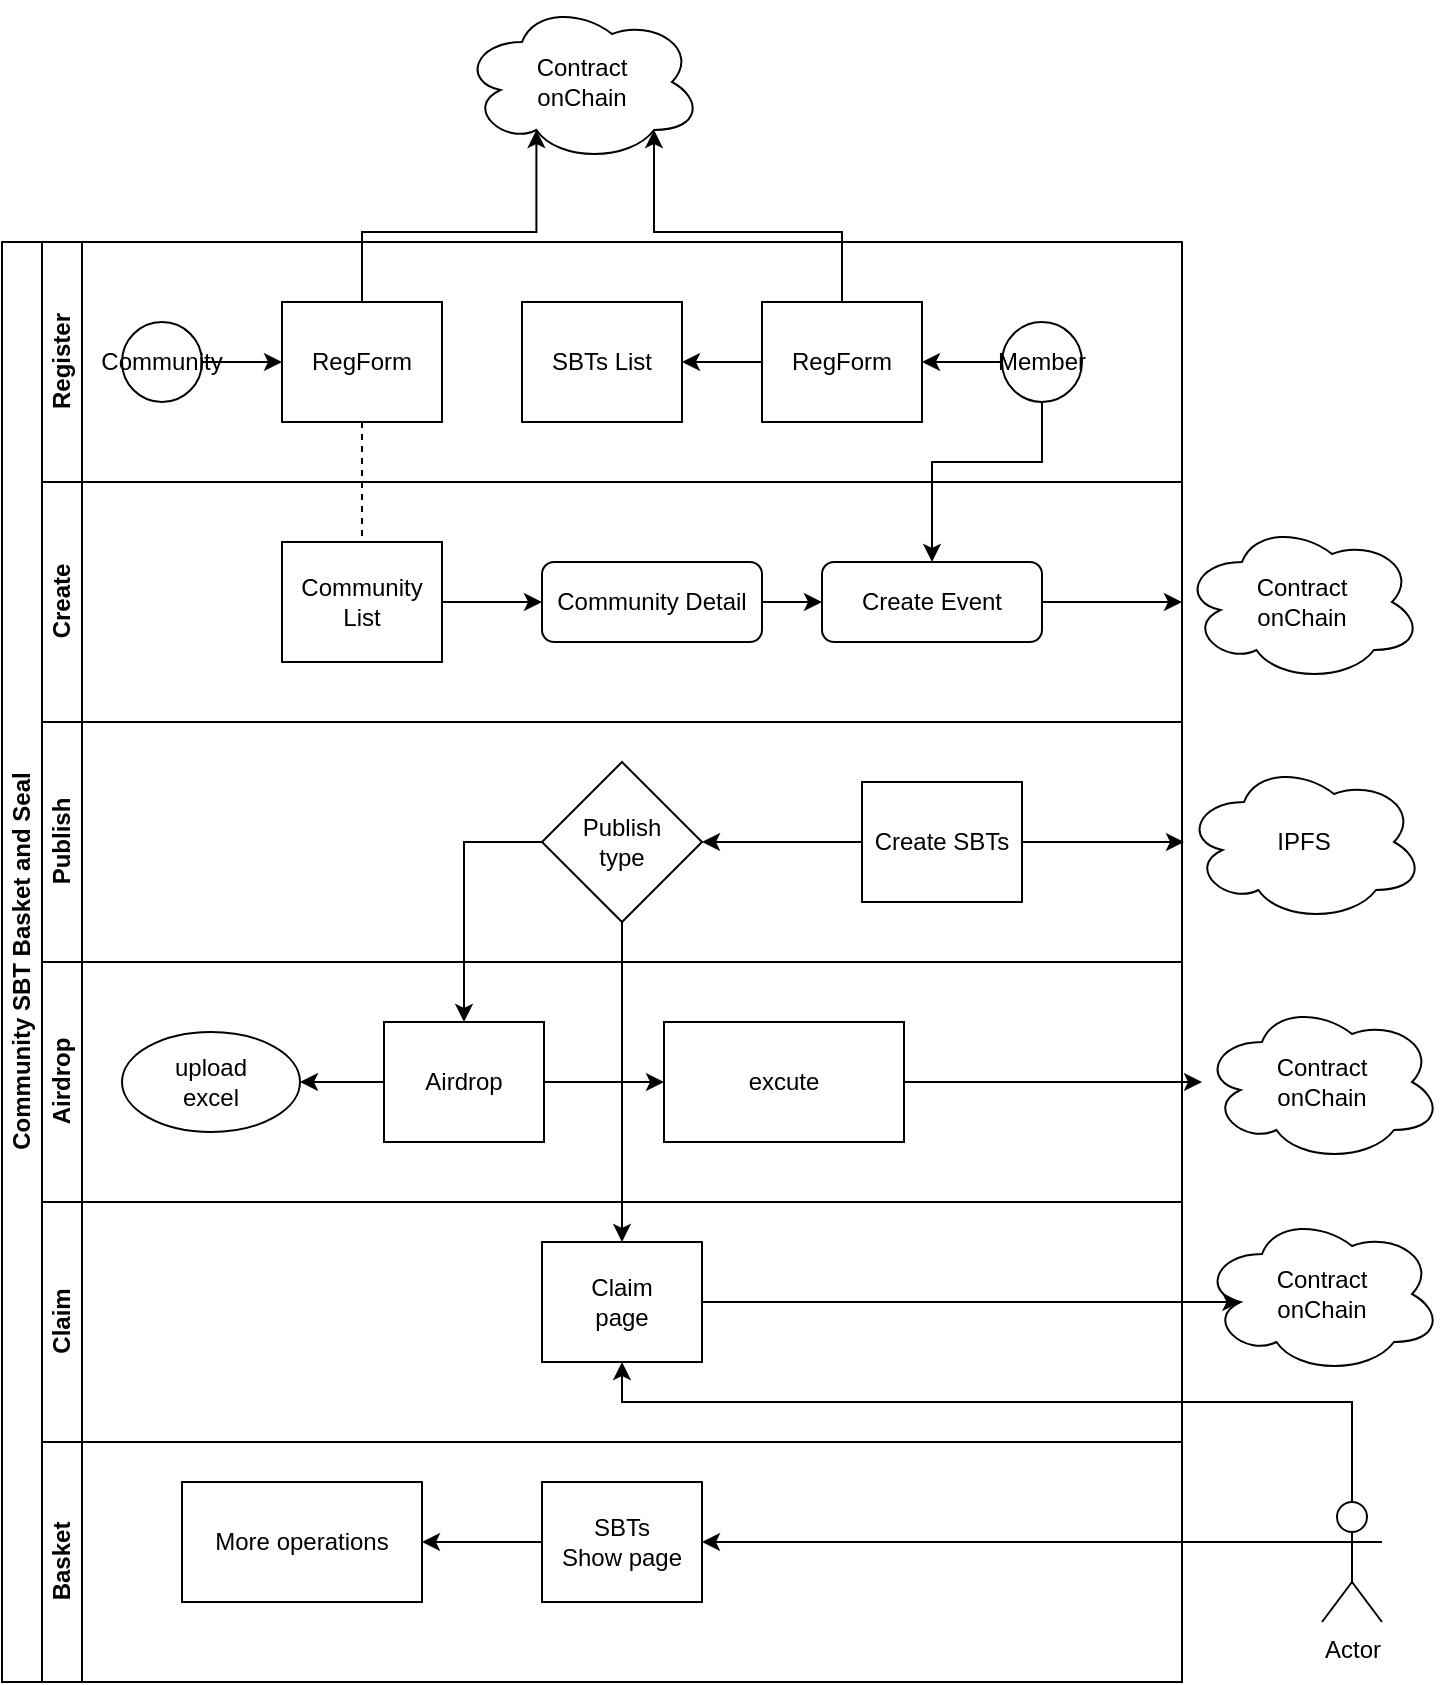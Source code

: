 <mxfile version="20.0.4" type="github">
  <diagram id="prtHgNgQTEPvFCAcTncT" name="Page-1">
    <mxGraphModel dx="901" dy="565" grid="1" gridSize="10" guides="1" tooltips="1" connect="1" arrows="1" fold="1" page="1" pageScale="1" pageWidth="827" pageHeight="1169" math="0" shadow="0">
      <root>
        <mxCell id="0" />
        <mxCell id="1" parent="0" />
        <mxCell id="dNxyNK7c78bLwvsdeMH5-19" value="Community SBT Basket and Seal" style="swimlane;html=1;childLayout=stackLayout;resizeParent=1;resizeParentMax=0;horizontal=0;startSize=20;horizontalStack=0;" parent="1" vertex="1">
          <mxGeometry x="120" y="120" width="590" height="720" as="geometry" />
        </mxCell>
        <mxCell id="dNxyNK7c78bLwvsdeMH5-27" value="" style="edgeStyle=orthogonalEdgeStyle;rounded=0;orthogonalLoop=1;jettySize=auto;html=1;dashed=1;endArrow=none;endFill=0;" parent="dNxyNK7c78bLwvsdeMH5-19" source="dNxyNK7c78bLwvsdeMH5-24" target="dNxyNK7c78bLwvsdeMH5-26" edge="1">
          <mxGeometry relative="1" as="geometry" />
        </mxCell>
        <mxCell id="dNxyNK7c78bLwvsdeMH5-20" value="Register" style="swimlane;html=1;startSize=20;horizontal=0;" parent="dNxyNK7c78bLwvsdeMH5-19" vertex="1">
          <mxGeometry x="20" width="570" height="120" as="geometry" />
        </mxCell>
        <mxCell id="dNxyNK7c78bLwvsdeMH5-25" value="" style="edgeStyle=orthogonalEdgeStyle;rounded=0;orthogonalLoop=1;jettySize=auto;html=1;" parent="dNxyNK7c78bLwvsdeMH5-20" source="dNxyNK7c78bLwvsdeMH5-23" target="dNxyNK7c78bLwvsdeMH5-24" edge="1">
          <mxGeometry relative="1" as="geometry" />
        </mxCell>
        <mxCell id="dNxyNK7c78bLwvsdeMH5-23" value="Community" style="ellipse;whiteSpace=wrap;html=1;shadow=0;" parent="dNxyNK7c78bLwvsdeMH5-20" vertex="1">
          <mxGeometry x="40" y="40" width="40" height="40" as="geometry" />
        </mxCell>
        <mxCell id="dNxyNK7c78bLwvsdeMH5-24" value="RegForm" style="rounded=0;whiteSpace=wrap;html=1;fontFamily=Helvetica;fontSize=12;fontColor=#000000;align=center;" parent="dNxyNK7c78bLwvsdeMH5-20" vertex="1">
          <mxGeometry x="120" y="30" width="80" height="60" as="geometry" />
        </mxCell>
        <mxCell id="dNxyNK7c78bLwvsdeMH5-30" value="SBTs List" style="rounded=0;whiteSpace=wrap;html=1;fontFamily=Helvetica;fontSize=12;fontColor=#000000;align=center;" parent="dNxyNK7c78bLwvsdeMH5-20" vertex="1">
          <mxGeometry x="240" y="30" width="80" height="60" as="geometry" />
        </mxCell>
        <mxCell id="PPnO8-gvobi9Ob4PvnnM-10" value="" style="edgeStyle=orthogonalEdgeStyle;rounded=0;orthogonalLoop=1;jettySize=auto;html=1;" edge="1" parent="dNxyNK7c78bLwvsdeMH5-20" source="dNxyNK7c78bLwvsdeMH5-32" target="PPnO8-gvobi9Ob4PvnnM-9">
          <mxGeometry relative="1" as="geometry" />
        </mxCell>
        <mxCell id="dNxyNK7c78bLwvsdeMH5-32" value="Member" style="ellipse;whiteSpace=wrap;html=1;" parent="dNxyNK7c78bLwvsdeMH5-20" vertex="1">
          <mxGeometry x="480" y="40" width="40" height="40" as="geometry" />
        </mxCell>
        <mxCell id="PPnO8-gvobi9Ob4PvnnM-11" value="" style="edgeStyle=orthogonalEdgeStyle;rounded=0;orthogonalLoop=1;jettySize=auto;html=1;" edge="1" parent="dNxyNK7c78bLwvsdeMH5-20" source="PPnO8-gvobi9Ob4PvnnM-9" target="dNxyNK7c78bLwvsdeMH5-30">
          <mxGeometry relative="1" as="geometry" />
        </mxCell>
        <mxCell id="PPnO8-gvobi9Ob4PvnnM-9" value="RegForm" style="rounded=0;whiteSpace=wrap;html=1;fontFamily=Helvetica;fontSize=12;fontColor=#000000;align=center;" vertex="1" parent="dNxyNK7c78bLwvsdeMH5-20">
          <mxGeometry x="360" y="30" width="80" height="60" as="geometry" />
        </mxCell>
        <mxCell id="dNxyNK7c78bLwvsdeMH5-21" value="Create&lt;br&gt;" style="swimlane;html=1;startSize=20;horizontal=0;" parent="dNxyNK7c78bLwvsdeMH5-19" vertex="1">
          <mxGeometry x="20" y="120" width="570" height="120" as="geometry" />
        </mxCell>
        <mxCell id="PPnO8-gvobi9Ob4PvnnM-7" value="" style="edgeStyle=orthogonalEdgeStyle;rounded=0;orthogonalLoop=1;jettySize=auto;html=1;" edge="1" parent="dNxyNK7c78bLwvsdeMH5-21" source="dNxyNK7c78bLwvsdeMH5-26" target="PPnO8-gvobi9Ob4PvnnM-3">
          <mxGeometry relative="1" as="geometry" />
        </mxCell>
        <mxCell id="dNxyNK7c78bLwvsdeMH5-26" value="Community List" style="rounded=0;whiteSpace=wrap;html=1;fontFamily=Helvetica;fontSize=12;fontColor=#000000;align=center;" parent="dNxyNK7c78bLwvsdeMH5-21" vertex="1">
          <mxGeometry x="120" y="30" width="80" height="60" as="geometry" />
        </mxCell>
        <mxCell id="PPnO8-gvobi9Ob4PvnnM-8" value="" style="edgeStyle=orthogonalEdgeStyle;rounded=0;orthogonalLoop=1;jettySize=auto;html=1;" edge="1" parent="dNxyNK7c78bLwvsdeMH5-21" source="PPnO8-gvobi9Ob4PvnnM-3" target="PPnO8-gvobi9Ob4PvnnM-6">
          <mxGeometry relative="1" as="geometry" />
        </mxCell>
        <mxCell id="PPnO8-gvobi9Ob4PvnnM-3" value="Community Detail" style="rounded=1;whiteSpace=wrap;html=1;shadow=0;" vertex="1" parent="dNxyNK7c78bLwvsdeMH5-21">
          <mxGeometry x="250" y="40" width="110" height="40" as="geometry" />
        </mxCell>
        <mxCell id="PPnO8-gvobi9Ob4PvnnM-6" value="Create Event" style="rounded=1;whiteSpace=wrap;html=1;shadow=0;" vertex="1" parent="dNxyNK7c78bLwvsdeMH5-21">
          <mxGeometry x="390" y="40" width="110" height="40" as="geometry" />
        </mxCell>
        <mxCell id="PPnO8-gvobi9Ob4PvnnM-18" value="Publish" style="swimlane;html=1;startSize=20;horizontal=0;" vertex="1" parent="dNxyNK7c78bLwvsdeMH5-19">
          <mxGeometry x="20" y="240" width="570" height="120" as="geometry" />
        </mxCell>
        <mxCell id="PPnO8-gvobi9Ob4PvnnM-29" value="" style="edgeStyle=orthogonalEdgeStyle;rounded=0;orthogonalLoop=1;jettySize=auto;html=1;" edge="1" parent="PPnO8-gvobi9Ob4PvnnM-18" source="PPnO8-gvobi9Ob4PvnnM-20" target="PPnO8-gvobi9Ob4PvnnM-28">
          <mxGeometry relative="1" as="geometry" />
        </mxCell>
        <mxCell id="PPnO8-gvobi9Ob4PvnnM-20" value="Create SBTs" style="rounded=0;whiteSpace=wrap;html=1;fontFamily=Helvetica;fontSize=12;fontColor=#000000;align=center;" vertex="1" parent="PPnO8-gvobi9Ob4PvnnM-18">
          <mxGeometry x="410" y="30" width="80" height="60" as="geometry" />
        </mxCell>
        <mxCell id="PPnO8-gvobi9Ob4PvnnM-28" value="Publish&lt;br&gt;type" style="rhombus;whiteSpace=wrap;html=1;shadow=0;" vertex="1" parent="PPnO8-gvobi9Ob4PvnnM-18">
          <mxGeometry x="250" y="20" width="80" height="80" as="geometry" />
        </mxCell>
        <mxCell id="PPnO8-gvobi9Ob4PvnnM-21" value="Airdrop" style="swimlane;html=1;startSize=20;horizontal=0;" vertex="1" parent="dNxyNK7c78bLwvsdeMH5-19">
          <mxGeometry x="20" y="360" width="570" height="120" as="geometry" />
        </mxCell>
        <mxCell id="PPnO8-gvobi9Ob4PvnnM-32" value="" style="edgeStyle=orthogonalEdgeStyle;rounded=0;orthogonalLoop=1;jettySize=auto;html=1;" edge="1" parent="PPnO8-gvobi9Ob4PvnnM-21" source="PPnO8-gvobi9Ob4PvnnM-23" target="PPnO8-gvobi9Ob4PvnnM-31">
          <mxGeometry relative="1" as="geometry" />
        </mxCell>
        <mxCell id="PPnO8-gvobi9Ob4PvnnM-23" value="Airdrop" style="rounded=0;whiteSpace=wrap;html=1;fontFamily=Helvetica;fontSize=12;fontColor=#000000;align=center;" vertex="1" parent="PPnO8-gvobi9Ob4PvnnM-21">
          <mxGeometry x="171" y="30" width="80" height="60" as="geometry" />
        </mxCell>
        <mxCell id="PPnO8-gvobi9Ob4PvnnM-31" value="upload&lt;br&gt;excel" style="ellipse;whiteSpace=wrap;html=1;fontColor=#000000;rounded=0;" vertex="1" parent="PPnO8-gvobi9Ob4PvnnM-21">
          <mxGeometry x="40" y="35" width="89" height="50" as="geometry" />
        </mxCell>
        <mxCell id="PPnO8-gvobi9Ob4PvnnM-41" value="Claim" style="swimlane;html=1;startSize=20;horizontal=0;" vertex="1" parent="dNxyNK7c78bLwvsdeMH5-19">
          <mxGeometry x="20" y="480" width="570" height="120" as="geometry" />
        </mxCell>
        <mxCell id="PPnO8-gvobi9Ob4PvnnM-42" value="Claim&lt;br&gt;page" style="rounded=0;whiteSpace=wrap;html=1;fontFamily=Helvetica;fontSize=12;fontColor=#000000;align=center;" vertex="1" parent="PPnO8-gvobi9Ob4PvnnM-41">
          <mxGeometry x="250" y="20" width="80" height="60" as="geometry" />
        </mxCell>
        <mxCell id="dNxyNK7c78bLwvsdeMH5-22" value="Basket" style="swimlane;html=1;startSize=20;horizontal=0;" parent="dNxyNK7c78bLwvsdeMH5-19" vertex="1">
          <mxGeometry x="20" y="600" width="570" height="120" as="geometry" />
        </mxCell>
        <mxCell id="PPnO8-gvobi9Ob4PvnnM-45" value="" style="edgeStyle=orthogonalEdgeStyle;rounded=0;orthogonalLoop=1;jettySize=auto;html=1;" edge="1" parent="dNxyNK7c78bLwvsdeMH5-22" source="dNxyNK7c78bLwvsdeMH5-34" target="PPnO8-gvobi9Ob4PvnnM-44">
          <mxGeometry relative="1" as="geometry" />
        </mxCell>
        <mxCell id="dNxyNK7c78bLwvsdeMH5-34" value="SBTs&lt;br&gt;Show page" style="rounded=0;whiteSpace=wrap;html=1;fontFamily=Helvetica;fontSize=12;fontColor=#000000;align=center;" parent="dNxyNK7c78bLwvsdeMH5-22" vertex="1">
          <mxGeometry x="250" y="20" width="80" height="60" as="geometry" />
        </mxCell>
        <mxCell id="PPnO8-gvobi9Ob4PvnnM-44" value="More operations" style="whiteSpace=wrap;html=1;fontColor=#000000;rounded=0;" vertex="1" parent="dNxyNK7c78bLwvsdeMH5-22">
          <mxGeometry x="70" y="20" width="120" height="60" as="geometry" />
        </mxCell>
        <mxCell id="PPnO8-gvobi9Ob4PvnnM-12" value="" style="edgeStyle=orthogonalEdgeStyle;rounded=0;orthogonalLoop=1;jettySize=auto;html=1;" edge="1" parent="dNxyNK7c78bLwvsdeMH5-19" source="dNxyNK7c78bLwvsdeMH5-32" target="PPnO8-gvobi9Ob4PvnnM-6">
          <mxGeometry relative="1" as="geometry">
            <Array as="points">
              <mxPoint x="520" y="110" />
              <mxPoint x="465" y="110" />
            </Array>
          </mxGeometry>
        </mxCell>
        <mxCell id="PPnO8-gvobi9Ob4PvnnM-30" style="edgeStyle=orthogonalEdgeStyle;rounded=0;orthogonalLoop=1;jettySize=auto;html=1;exitX=0;exitY=0.5;exitDx=0;exitDy=0;" edge="1" parent="dNxyNK7c78bLwvsdeMH5-19" source="PPnO8-gvobi9Ob4PvnnM-28" target="PPnO8-gvobi9Ob4PvnnM-23">
          <mxGeometry relative="1" as="geometry" />
        </mxCell>
        <mxCell id="PPnO8-gvobi9Ob4PvnnM-43" value="" style="edgeStyle=orthogonalEdgeStyle;rounded=0;orthogonalLoop=1;jettySize=auto;html=1;" edge="1" parent="dNxyNK7c78bLwvsdeMH5-19" source="PPnO8-gvobi9Ob4PvnnM-28" target="PPnO8-gvobi9Ob4PvnnM-42">
          <mxGeometry relative="1" as="geometry" />
        </mxCell>
        <mxCell id="PPnO8-gvobi9Ob4PvnnM-5" value="Contract&lt;br&gt;onChain" style="ellipse;shape=cloud;whiteSpace=wrap;html=1;shadow=0;" vertex="1" parent="1">
          <mxGeometry x="710" y="260" width="120" height="80" as="geometry" />
        </mxCell>
        <mxCell id="PPnO8-gvobi9Ob4PvnnM-14" value="" style="edgeStyle=orthogonalEdgeStyle;rounded=0;orthogonalLoop=1;jettySize=auto;html=1;" edge="1" parent="1" source="PPnO8-gvobi9Ob4PvnnM-6" target="PPnO8-gvobi9Ob4PvnnM-5">
          <mxGeometry relative="1" as="geometry" />
        </mxCell>
        <mxCell id="PPnO8-gvobi9Ob4PvnnM-15" value="Contract&lt;br&gt;onChain" style="ellipse;shape=cloud;whiteSpace=wrap;html=1;shadow=0;" vertex="1" parent="1">
          <mxGeometry x="350" width="120" height="80" as="geometry" />
        </mxCell>
        <mxCell id="PPnO8-gvobi9Ob4PvnnM-16" style="edgeStyle=orthogonalEdgeStyle;rounded=0;orthogonalLoop=1;jettySize=auto;html=1;exitX=0.5;exitY=0;exitDx=0;exitDy=0;entryX=0.31;entryY=0.8;entryDx=0;entryDy=0;entryPerimeter=0;" edge="1" parent="1" source="dNxyNK7c78bLwvsdeMH5-24" target="PPnO8-gvobi9Ob4PvnnM-15">
          <mxGeometry relative="1" as="geometry" />
        </mxCell>
        <mxCell id="PPnO8-gvobi9Ob4PvnnM-17" style="edgeStyle=orthogonalEdgeStyle;rounded=0;orthogonalLoop=1;jettySize=auto;html=1;exitX=0.5;exitY=0;exitDx=0;exitDy=0;entryX=0.8;entryY=0.8;entryDx=0;entryDy=0;entryPerimeter=0;" edge="1" parent="1" source="PPnO8-gvobi9Ob4PvnnM-9" target="PPnO8-gvobi9Ob4PvnnM-15">
          <mxGeometry relative="1" as="geometry" />
        </mxCell>
        <mxCell id="PPnO8-gvobi9Ob4PvnnM-24" value="IPFS" style="ellipse;shape=cloud;whiteSpace=wrap;html=1;shadow=0;" vertex="1" parent="1">
          <mxGeometry x="711" y="380" width="120" height="80" as="geometry" />
        </mxCell>
        <mxCell id="PPnO8-gvobi9Ob4PvnnM-36" style="edgeStyle=orthogonalEdgeStyle;rounded=0;orthogonalLoop=1;jettySize=auto;html=1;exitX=1;exitY=0.5;exitDx=0;exitDy=0;" edge="1" parent="1" source="PPnO8-gvobi9Ob4PvnnM-33" target="PPnO8-gvobi9Ob4PvnnM-35">
          <mxGeometry relative="1" as="geometry" />
        </mxCell>
        <mxCell id="PPnO8-gvobi9Ob4PvnnM-33" value="excute" style="whiteSpace=wrap;html=1;fontColor=#000000;rounded=0;" vertex="1" parent="1">
          <mxGeometry x="451" y="510" width="120" height="60" as="geometry" />
        </mxCell>
        <mxCell id="PPnO8-gvobi9Ob4PvnnM-34" value="" style="edgeStyle=orthogonalEdgeStyle;rounded=0;orthogonalLoop=1;jettySize=auto;html=1;" edge="1" parent="1" source="PPnO8-gvobi9Ob4PvnnM-23" target="PPnO8-gvobi9Ob4PvnnM-33">
          <mxGeometry relative="1" as="geometry" />
        </mxCell>
        <mxCell id="PPnO8-gvobi9Ob4PvnnM-35" value="Contract&lt;br&gt;onChain" style="ellipse;shape=cloud;whiteSpace=wrap;html=1;shadow=0;" vertex="1" parent="1">
          <mxGeometry x="720" y="500" width="120" height="80" as="geometry" />
        </mxCell>
        <mxCell id="PPnO8-gvobi9Ob4PvnnM-48" style="edgeStyle=orthogonalEdgeStyle;rounded=0;orthogonalLoop=1;jettySize=auto;html=1;exitX=0;exitY=0.333;exitDx=0;exitDy=0;exitPerimeter=0;entryX=1;entryY=0.5;entryDx=0;entryDy=0;" edge="1" parent="1" source="PPnO8-gvobi9Ob4PvnnM-38" target="dNxyNK7c78bLwvsdeMH5-34">
          <mxGeometry relative="1" as="geometry" />
        </mxCell>
        <mxCell id="PPnO8-gvobi9Ob4PvnnM-49" style="edgeStyle=orthogonalEdgeStyle;rounded=0;orthogonalLoop=1;jettySize=auto;html=1;exitX=0.5;exitY=0;exitDx=0;exitDy=0;exitPerimeter=0;" edge="1" parent="1" source="PPnO8-gvobi9Ob4PvnnM-38" target="PPnO8-gvobi9Ob4PvnnM-42">
          <mxGeometry relative="1" as="geometry">
            <Array as="points">
              <mxPoint x="795" y="700" />
              <mxPoint x="430" y="700" />
            </Array>
          </mxGeometry>
        </mxCell>
        <mxCell id="PPnO8-gvobi9Ob4PvnnM-38" value="Actor" style="shape=umlActor;verticalLabelPosition=bottom;verticalAlign=top;html=1;outlineConnect=0;shadow=0;" vertex="1" parent="1">
          <mxGeometry x="780" y="750" width="30" height="60" as="geometry" />
        </mxCell>
        <mxCell id="PPnO8-gvobi9Ob4PvnnM-39" value="Contract&lt;br&gt;onChain" style="ellipse;shape=cloud;whiteSpace=wrap;html=1;shadow=0;" vertex="1" parent="1">
          <mxGeometry x="720" y="606" width="120" height="80" as="geometry" />
        </mxCell>
        <mxCell id="PPnO8-gvobi9Ob4PvnnM-46" style="edgeStyle=orthogonalEdgeStyle;rounded=0;orthogonalLoop=1;jettySize=auto;html=1;exitX=1;exitY=0.5;exitDx=0;exitDy=0;entryX=0.16;entryY=0.55;entryDx=0;entryDy=0;entryPerimeter=0;" edge="1" parent="1" source="PPnO8-gvobi9Ob4PvnnM-42" target="PPnO8-gvobi9Ob4PvnnM-39">
          <mxGeometry relative="1" as="geometry" />
        </mxCell>
        <mxCell id="PPnO8-gvobi9Ob4PvnnM-47" style="edgeStyle=orthogonalEdgeStyle;rounded=0;orthogonalLoop=1;jettySize=auto;html=1;exitX=1;exitY=0.5;exitDx=0;exitDy=0;" edge="1" parent="1" source="PPnO8-gvobi9Ob4PvnnM-20" target="PPnO8-gvobi9Ob4PvnnM-24">
          <mxGeometry relative="1" as="geometry" />
        </mxCell>
      </root>
    </mxGraphModel>
  </diagram>
</mxfile>

